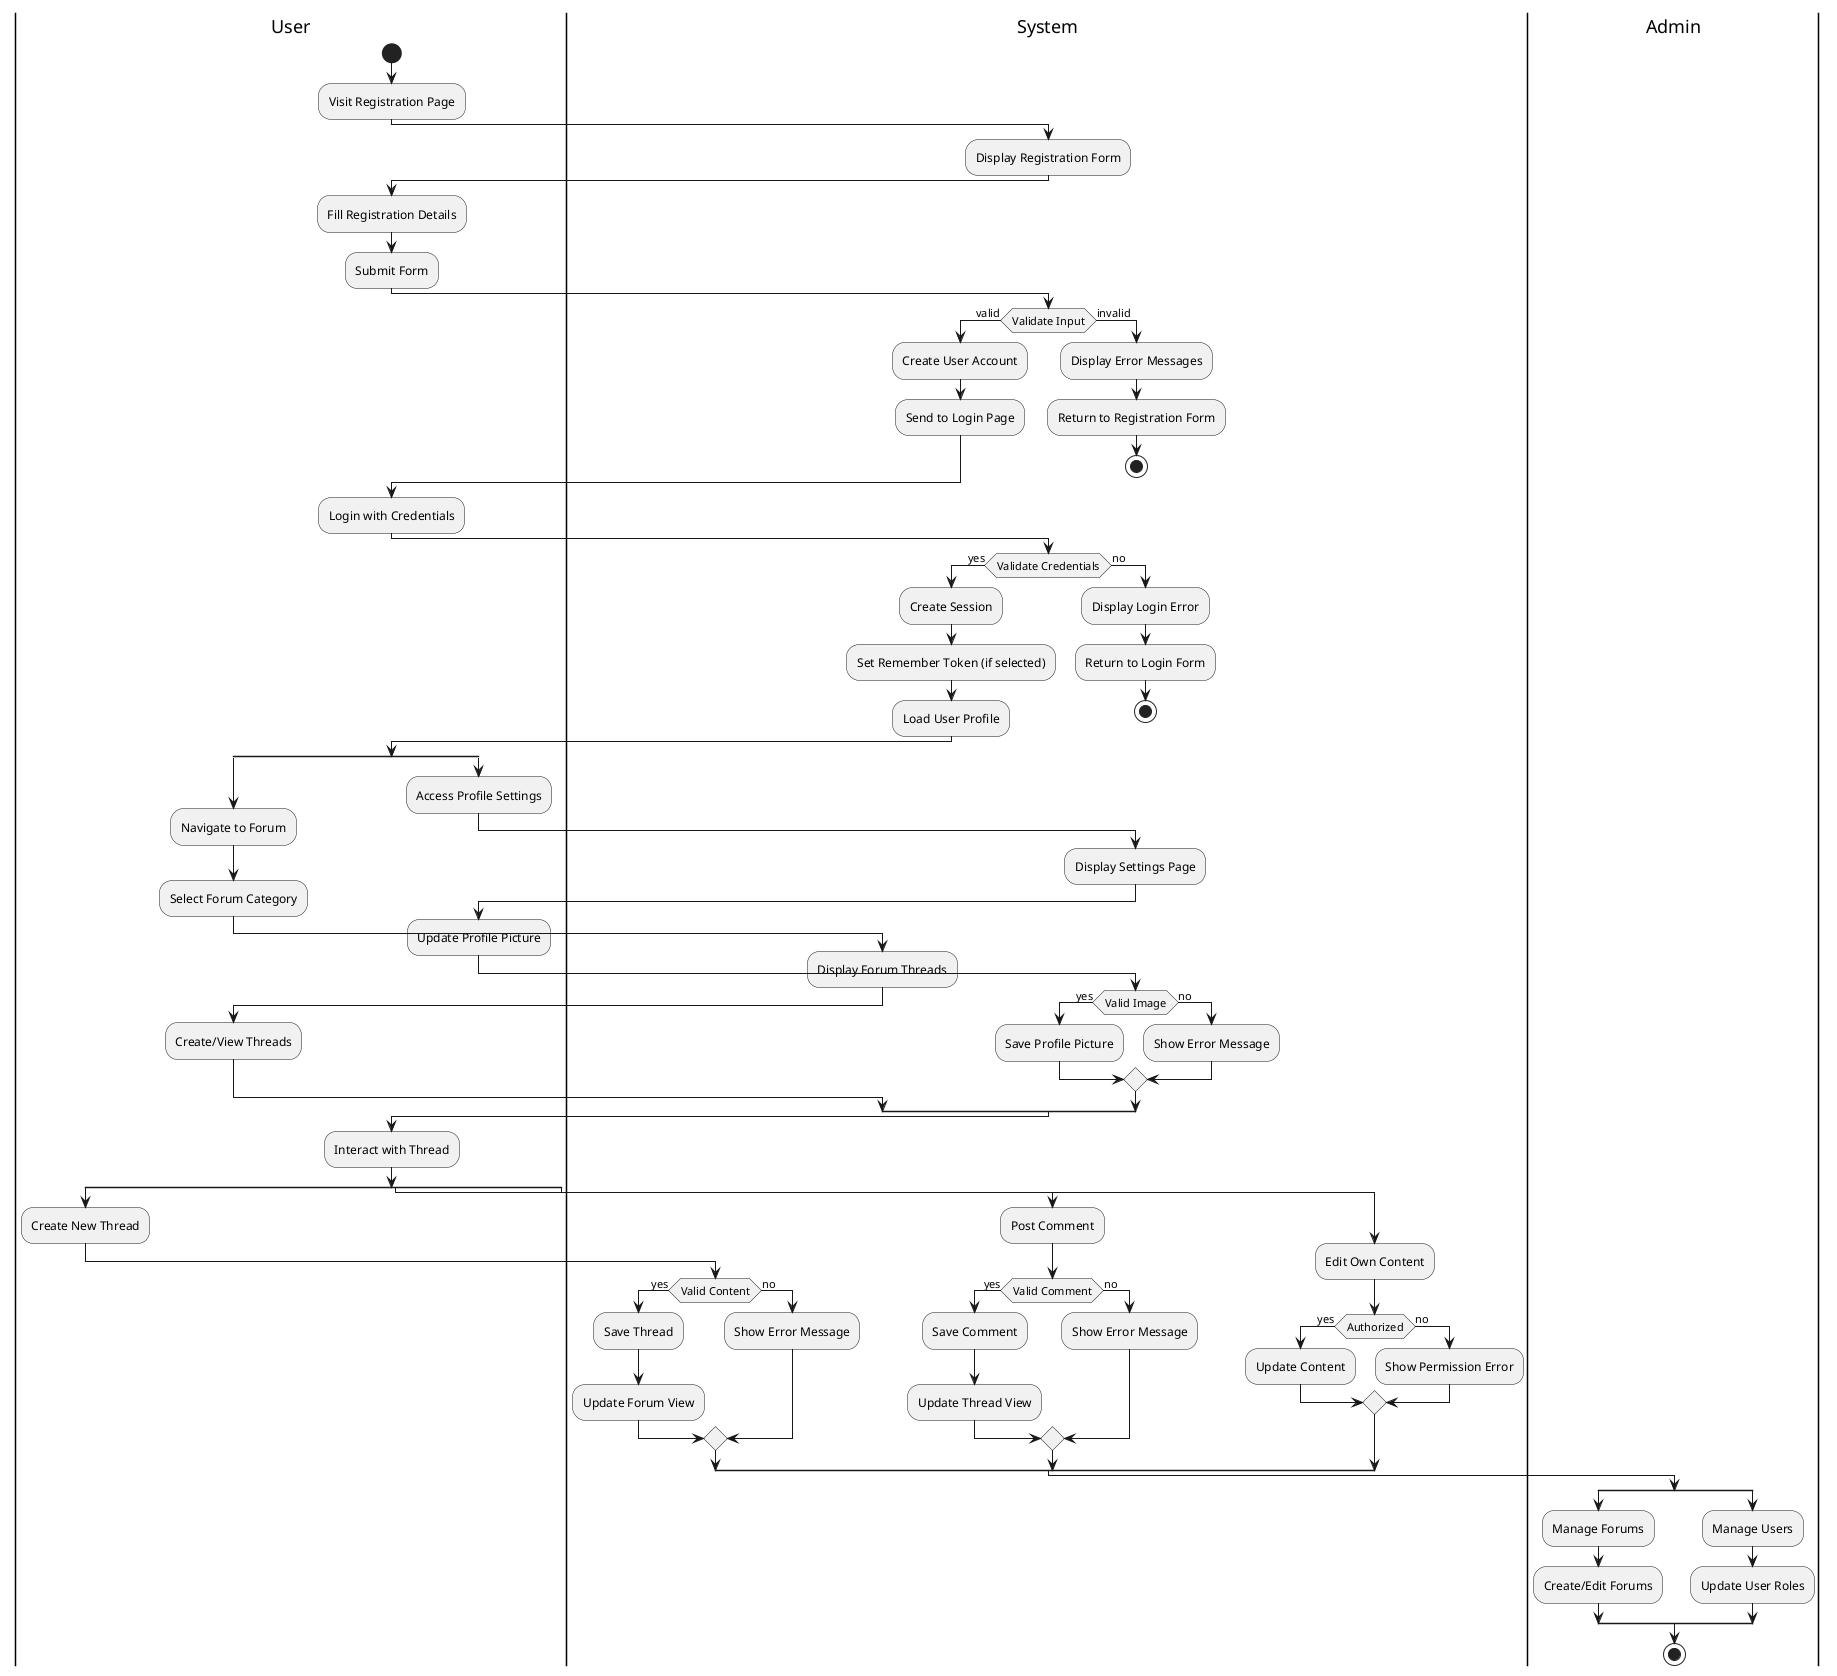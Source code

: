 @startuml
|User|
start
:Visit Registration Page;

|System|
:Display Registration Form;

|User|
:Fill Registration Details;
:Submit Form;

|System|
if (Validate Input) then (valid)
  :Create User Account;
  :Send to Login Page;
else (invalid)
  :Display Error Messages;
  :Return to Registration Form;
  stop
endif

|User|
:Login with Credentials;

|System|
if (Validate Credentials) then (yes)
  :Create Session;
  :Set Remember Token (if selected);
  :Load User Profile;
else (no)
  :Display Login Error;
  :Return to Login Form;
  stop
endif

|User|
split
  :Navigate to Forum;
  :Select Forum Category;
  |System|
  :Display Forum Threads;
  |User|
  :Create/View Threads;
split again
  :Access Profile Settings;
  |System|
  :Display Settings Page;
  |User|
  :Update Profile Picture;
  |System|
  if (Valid Image) then (yes)
    :Save Profile Picture;
  else (no)
    :Show Error Message;
  endif
end split

|User|
:Interact with Thread;
split
  :Create New Thread;
  |System|
  if (Valid Content) then (yes)
    :Save Thread;
    :Update Forum View;
  else (no)
    :Show Error Message;
  endif
split again
  :Post Comment;
  |System|
  if (Valid Comment) then (yes)
    :Save Comment;
    :Update Thread View;
  else (no)
    :Show Error Message;
  endif
split again
  :Edit Own Content;
  |System|
  if (Authorized) then (yes)
    :Update Content;
  else (no)
    :Show Permission Error;
  endif
end split

|Admin|
split
  :Manage Forums;
  :Create/Edit Forums;
split again
  :Manage Users;
  :Update User Roles;
end split

stop
@enduml
